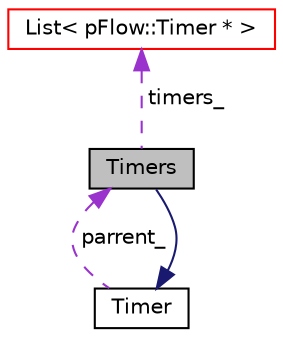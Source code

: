 digraph "Timers"
{
 // LATEX_PDF_SIZE
  edge [fontname="Helvetica",fontsize="10",labelfontname="Helvetica",labelfontsize="10"];
  node [fontname="Helvetica",fontsize="10",shape=record];
  Node1 [label="Timers",height=0.2,width=0.4,color="black", fillcolor="grey75", style="filled", fontcolor="black",tooltip=" "];
  Node2 -> Node1 [dir="back",color="midnightblue",fontsize="10",style="solid",fontname="Helvetica"];
  Node2 [label="Timer",height=0.2,width=0.4,color="black", fillcolor="white", style="filled",URL="$classpFlow_1_1Timer.html",tooltip=" "];
  Node1 -> Node2 [dir="back",color="darkorchid3",fontsize="10",style="dashed",label=" parrent_" ,fontname="Helvetica"];
  Node3 -> Node1 [dir="back",color="darkorchid3",fontsize="10",style="dashed",label=" timers_" ,fontname="Helvetica"];
  Node3 [label="List\< pFlow::Timer * \>",height=0.2,width=0.4,color="red", fillcolor="white", style="filled",URL="$classpFlow_1_1List.html",tooltip=" "];
}
